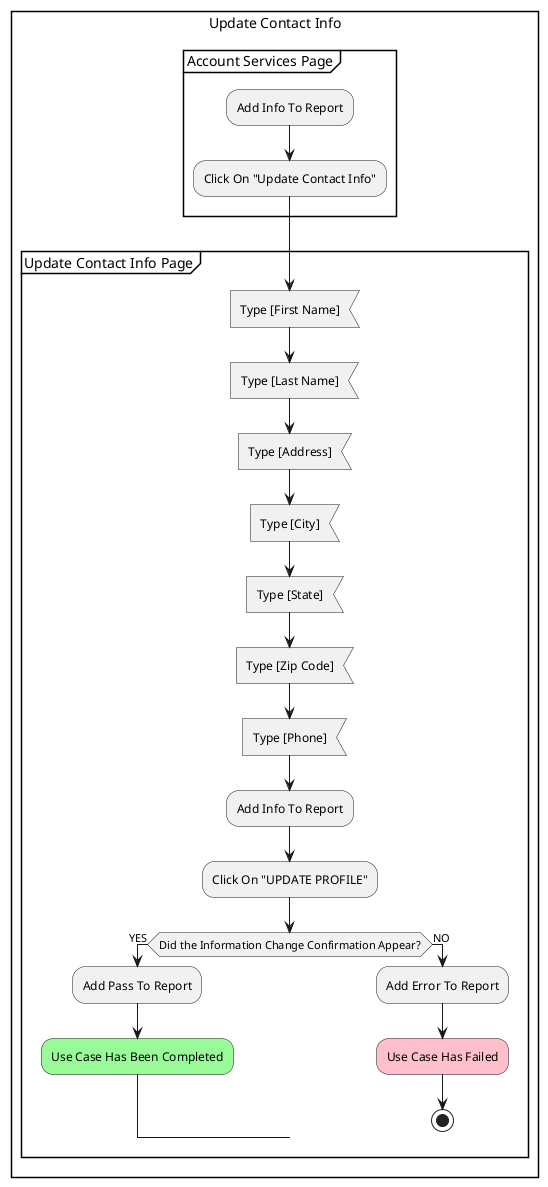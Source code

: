 @startuml UPDATE_CONTACT_INFO_E2E
rectangle "Update Contact Info" {
    partition "Account Services Page" {
        :Add Info To Report;
        :Click On "Update Contact Info";
    }
    partition "Update Contact Info Page" {
        :Type [First Name]; <<input>>
        :Type [Last Name]; <<input>>
        :Type [Address]; <<input>>
        :Type [City]; <<input>>
        :Type [State]; <<input>>
        :Type [Zip Code]; <<input>>
        :Type [Phone]; <<input>>
        :Add Info To Report;
        :Click On "UPDATE PROFILE";
        if (Did the Information Change Confirmation Appear?) then (YES)
            :Add Pass To Report;
            #palegreen:Use Case Has Been Completed;
        else (NO)
            :Add Error To Report;
            #pink:Use Case Has Failed;
            stop
        endif
    }
}
@enduml